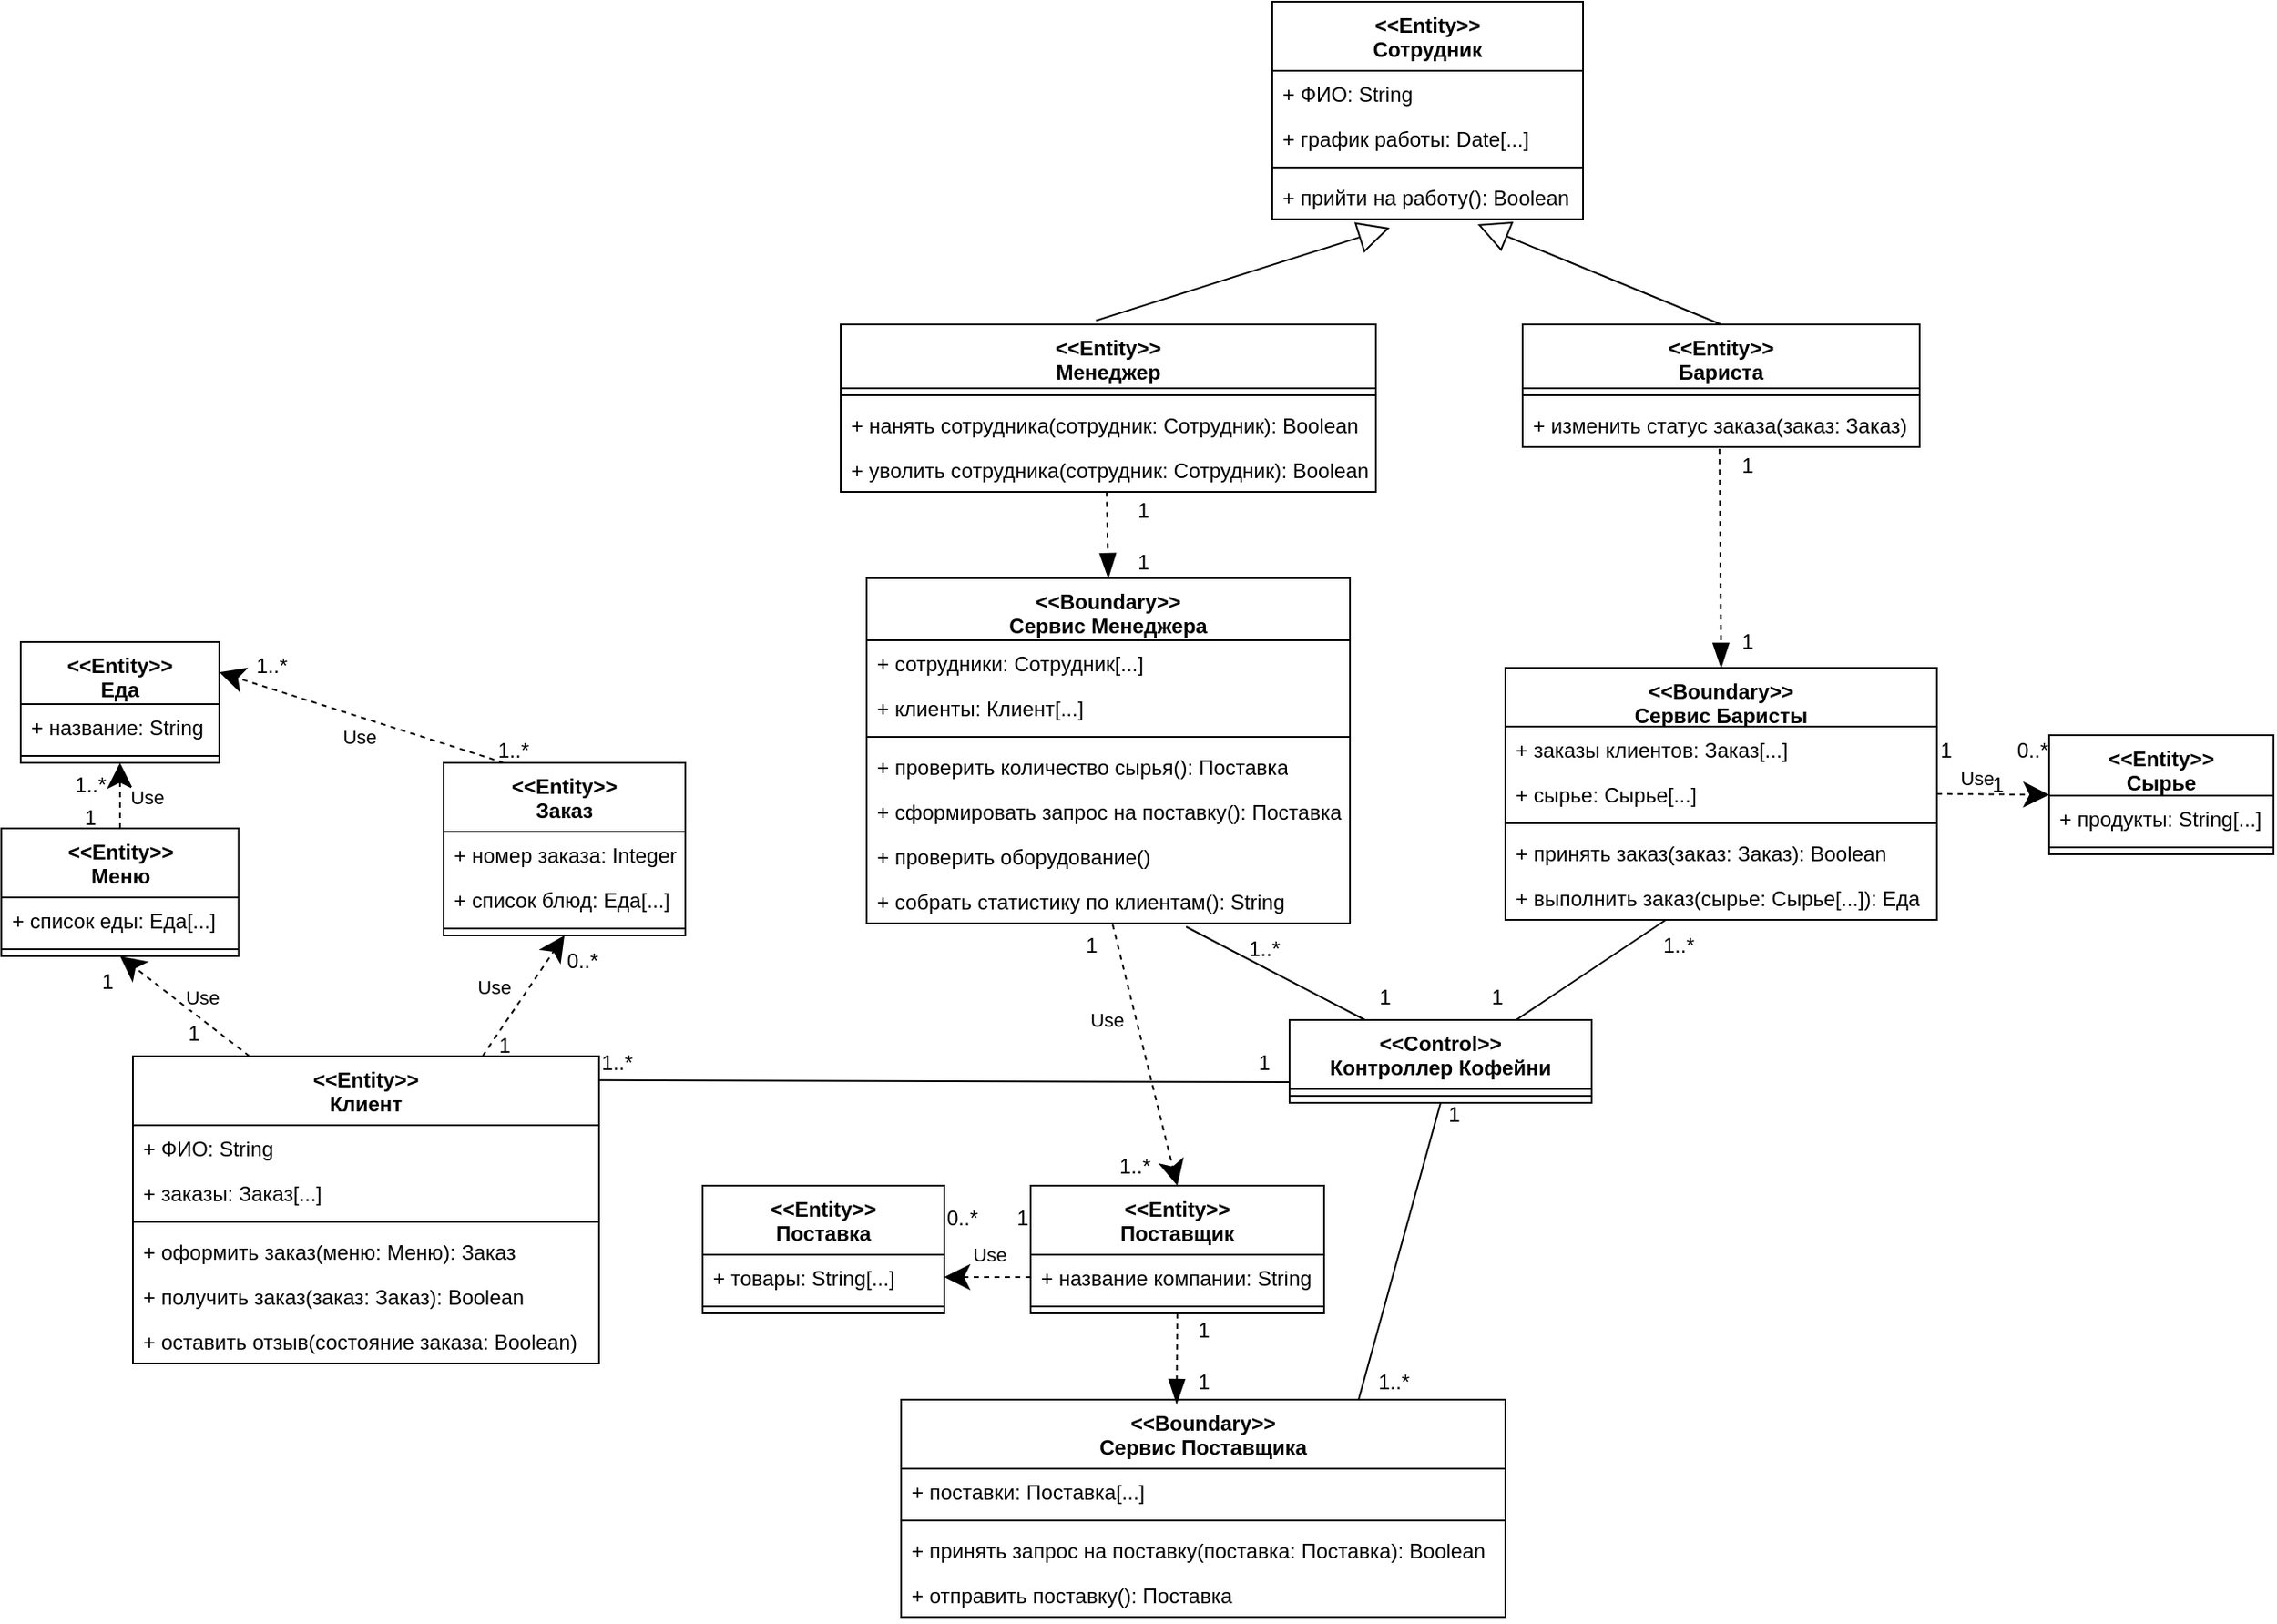 <mxfile version="24.4.8" type="device">
  <diagram name="Page-1" id="c4acf3e9-155e-7222-9cf6-157b1a14988f">
    <mxGraphModel dx="1466" dy="1619" grid="0" gridSize="10" guides="1" tooltips="1" connect="1" arrows="1" fold="1" page="0" pageScale="1" pageWidth="850" pageHeight="1100" background="none" math="0" shadow="0">
      <root>
        <mxCell id="0" />
        <mxCell id="1" parent="0" />
        <mxCell id="Qkeo3jG9VmZgLOpenp9B-1" value="&amp;lt;&amp;lt;Entity&amp;gt;&amp;gt;&lt;br&gt;Клиент" style="swimlane;fontStyle=1;align=center;verticalAlign=top;childLayout=stackLayout;horizontal=1;startSize=40;horizontalStack=0;resizeParent=1;resizeParentMax=0;resizeLast=0;collapsible=1;marginBottom=0;whiteSpace=wrap;html=1;" parent="1" vertex="1">
          <mxGeometry x="310" y="71" width="270" height="178" as="geometry" />
        </mxCell>
        <mxCell id="Qkeo3jG9VmZgLOpenp9B-2" value="+ ФИО: String" style="text;strokeColor=none;fillColor=none;align=left;verticalAlign=top;spacingLeft=4;spacingRight=4;overflow=hidden;rotatable=0;points=[[0,0.5],[1,0.5]];portConstraint=eastwest;whiteSpace=wrap;html=1;" parent="Qkeo3jG9VmZgLOpenp9B-1" vertex="1">
          <mxGeometry y="40" width="270" height="26" as="geometry" />
        </mxCell>
        <mxCell id="Qkeo3jG9VmZgLOpenp9B-3" value="+ заказы: Заказ[...]" style="text;strokeColor=none;fillColor=none;align=left;verticalAlign=top;spacingLeft=4;spacingRight=4;overflow=hidden;rotatable=0;points=[[0,0.5],[1,0.5]];portConstraint=eastwest;whiteSpace=wrap;html=1;" parent="Qkeo3jG9VmZgLOpenp9B-1" vertex="1">
          <mxGeometry y="66" width="270" height="26" as="geometry" />
        </mxCell>
        <mxCell id="Qkeo3jG9VmZgLOpenp9B-4" value="" style="line;strokeWidth=1;fillColor=none;align=left;verticalAlign=middle;spacingTop=-1;spacingLeft=3;spacingRight=3;rotatable=0;labelPosition=right;points=[];portConstraint=eastwest;strokeColor=inherit;" parent="Qkeo3jG9VmZgLOpenp9B-1" vertex="1">
          <mxGeometry y="92" width="270" height="8" as="geometry" />
        </mxCell>
        <mxCell id="Qkeo3jG9VmZgLOpenp9B-5" value="&lt;span style=&quot;text-align: center;&quot;&gt;+ оформить&lt;/span&gt;&lt;span style=&quot;text-align: center; background-color: initial;&quot;&gt;&amp;nbsp;заказ(меню: Меню):&amp;nbsp;&lt;/span&gt;&lt;span style=&quot;text-align: center;&quot;&gt;Заказ&lt;/span&gt;" style="text;strokeColor=none;fillColor=none;align=left;verticalAlign=top;spacingLeft=4;spacingRight=4;overflow=hidden;rotatable=0;points=[[0,0.5],[1,0.5]];portConstraint=eastwest;whiteSpace=wrap;html=1;" parent="Qkeo3jG9VmZgLOpenp9B-1" vertex="1">
          <mxGeometry y="100" width="270" height="26" as="geometry" />
        </mxCell>
        <mxCell id="Qkeo3jG9VmZgLOpenp9B-6" value="&lt;div style=&quot;text-align: center;&quot;&gt;+ получить заказ(заказ: &lt;span style=&quot;background-color: initial;&quot;&gt;Заказ&lt;/span&gt;&lt;span style=&quot;background-color: initial;&quot;&gt;): Boolean&lt;/span&gt;&lt;/div&gt;" style="text;strokeColor=none;fillColor=none;align=left;verticalAlign=top;spacingLeft=4;spacingRight=4;overflow=hidden;rotatable=0;points=[[0,0.5],[1,0.5]];portConstraint=eastwest;whiteSpace=wrap;html=1;" parent="Qkeo3jG9VmZgLOpenp9B-1" vertex="1">
          <mxGeometry y="126" width="270" height="26" as="geometry" />
        </mxCell>
        <mxCell id="Qkeo3jG9VmZgLOpenp9B-8" value="&lt;div style=&quot;text-align: center;&quot;&gt;+ оставить отзыв(состояние заказа: Boolean)&lt;/div&gt;" style="text;strokeColor=none;fillColor=none;align=left;verticalAlign=top;spacingLeft=4;spacingRight=4;overflow=hidden;rotatable=0;points=[[0,0.5],[1,0.5]];portConstraint=eastwest;whiteSpace=wrap;html=1;" parent="Qkeo3jG9VmZgLOpenp9B-1" vertex="1">
          <mxGeometry y="152" width="270" height="26" as="geometry" />
        </mxCell>
        <mxCell id="Qkeo3jG9VmZgLOpenp9B-9" value="&amp;lt;&amp;lt;Entity&amp;gt;&amp;gt;&lt;br&gt;Сотрудник" style="swimlane;fontStyle=1;align=center;verticalAlign=top;childLayout=stackLayout;horizontal=1;startSize=40;horizontalStack=0;resizeParent=1;resizeParentMax=0;resizeLast=0;collapsible=1;marginBottom=0;whiteSpace=wrap;html=1;" parent="1" vertex="1">
          <mxGeometry x="970" y="-540" width="180" height="126" as="geometry" />
        </mxCell>
        <mxCell id="Qkeo3jG9VmZgLOpenp9B-10" value="+ ФИО: String" style="text;strokeColor=none;fillColor=none;align=left;verticalAlign=top;spacingLeft=4;spacingRight=4;overflow=hidden;rotatable=0;points=[[0,0.5],[1,0.5]];portConstraint=eastwest;whiteSpace=wrap;html=1;" parent="Qkeo3jG9VmZgLOpenp9B-9" vertex="1">
          <mxGeometry y="40" width="180" height="26" as="geometry" />
        </mxCell>
        <mxCell id="Qkeo3jG9VmZgLOpenp9B-11" value="+ график работы: Date[...]" style="text;strokeColor=none;fillColor=none;align=left;verticalAlign=top;spacingLeft=4;spacingRight=4;overflow=hidden;rotatable=0;points=[[0,0.5],[1,0.5]];portConstraint=eastwest;whiteSpace=wrap;html=1;" parent="Qkeo3jG9VmZgLOpenp9B-9" vertex="1">
          <mxGeometry y="66" width="180" height="26" as="geometry" />
        </mxCell>
        <mxCell id="Qkeo3jG9VmZgLOpenp9B-12" value="" style="line;strokeWidth=1;fillColor=none;align=left;verticalAlign=middle;spacingTop=-1;spacingLeft=3;spacingRight=3;rotatable=0;labelPosition=right;points=[];portConstraint=eastwest;strokeColor=inherit;" parent="Qkeo3jG9VmZgLOpenp9B-9" vertex="1">
          <mxGeometry y="92" width="180" height="8" as="geometry" />
        </mxCell>
        <mxCell id="Qkeo3jG9VmZgLOpenp9B-14" value="&lt;div style=&quot;text-align: center;&quot;&gt;+ прийти на работу(&lt;span style=&quot;background-color: initial;&quot;&gt;):&amp;nbsp;&lt;/span&gt;&lt;span style=&quot;background-color: initial;&quot;&gt;Boolean&lt;/span&gt;&lt;/div&gt;" style="text;strokeColor=none;fillColor=none;align=left;verticalAlign=top;spacingLeft=4;spacingRight=4;overflow=hidden;rotatable=0;points=[[0,0.5],[1,0.5]];portConstraint=eastwest;whiteSpace=wrap;html=1;" parent="Qkeo3jG9VmZgLOpenp9B-9" vertex="1">
          <mxGeometry y="100" width="180" height="26" as="geometry" />
        </mxCell>
        <mxCell id="Qkeo3jG9VmZgLOpenp9B-17" value="&amp;lt;&amp;lt;Entity&amp;gt;&amp;gt;&lt;br&gt;Менеджер" style="swimlane;fontStyle=1;align=center;verticalAlign=top;childLayout=stackLayout;horizontal=1;startSize=37;horizontalStack=0;resizeParent=1;resizeParentMax=0;resizeLast=0;collapsible=1;marginBottom=0;whiteSpace=wrap;html=1;" parent="1" vertex="1">
          <mxGeometry x="720" y="-353" width="310" height="97" as="geometry" />
        </mxCell>
        <mxCell id="Qkeo3jG9VmZgLOpenp9B-20" value="" style="line;strokeWidth=1;fillColor=none;align=left;verticalAlign=middle;spacingTop=-1;spacingLeft=3;spacingRight=3;rotatable=0;labelPosition=right;points=[];portConstraint=eastwest;strokeColor=inherit;" parent="Qkeo3jG9VmZgLOpenp9B-17" vertex="1">
          <mxGeometry y="37" width="310" height="8" as="geometry" />
        </mxCell>
        <mxCell id="Qkeo3jG9VmZgLOpenp9B-23" value="&lt;div style=&quot;text-align: center;&quot;&gt;+ нанять сотрудника(сотрудник: Сотрудник):&amp;nbsp;&lt;span style=&quot;background-color: initial;&quot;&gt;Boolean&lt;/span&gt;&lt;/div&gt;" style="text;strokeColor=none;fillColor=none;align=left;verticalAlign=top;spacingLeft=4;spacingRight=4;overflow=hidden;rotatable=0;points=[[0,0.5],[1,0.5]];portConstraint=eastwest;whiteSpace=wrap;html=1;" parent="Qkeo3jG9VmZgLOpenp9B-17" vertex="1">
          <mxGeometry y="45" width="310" height="26" as="geometry" />
        </mxCell>
        <mxCell id="Qkeo3jG9VmZgLOpenp9B-61" value="&lt;div style=&quot;text-align: center;&quot;&gt;+ уволить сотрудника(сотрудник: Сотрудник):&amp;nbsp;&lt;span style=&quot;background-color: initial;&quot;&gt;Boolean&lt;/span&gt;&lt;/div&gt;" style="text;strokeColor=none;fillColor=none;align=left;verticalAlign=top;spacingLeft=4;spacingRight=4;overflow=hidden;rotatable=0;points=[[0,0.5],[1,0.5]];portConstraint=eastwest;whiteSpace=wrap;html=1;" parent="Qkeo3jG9VmZgLOpenp9B-17" vertex="1">
          <mxGeometry y="71" width="310" height="26" as="geometry" />
        </mxCell>
        <mxCell id="Qkeo3jG9VmZgLOpenp9B-25" value="&amp;lt;&amp;lt;Entity&amp;gt;&amp;gt;&lt;br&gt;Бариста" style="swimlane;fontStyle=1;align=center;verticalAlign=top;childLayout=stackLayout;horizontal=1;startSize=37;horizontalStack=0;resizeParent=1;resizeParentMax=0;resizeLast=0;collapsible=1;marginBottom=0;whiteSpace=wrap;html=1;" parent="1" vertex="1">
          <mxGeometry x="1115" y="-353" width="230" height="71" as="geometry" />
        </mxCell>
        <mxCell id="Qkeo3jG9VmZgLOpenp9B-28" value="" style="line;strokeWidth=1;fillColor=none;align=left;verticalAlign=middle;spacingTop=-1;spacingLeft=3;spacingRight=3;rotatable=0;labelPosition=right;points=[];portConstraint=eastwest;strokeColor=inherit;" parent="Qkeo3jG9VmZgLOpenp9B-25" vertex="1">
          <mxGeometry y="37" width="230" height="8" as="geometry" />
        </mxCell>
        <mxCell id="Qkeo3jG9VmZgLOpenp9B-33" value="&lt;div style=&quot;text-align: center;&quot;&gt;+ изменить статус заказа(заказ: Заказ)&lt;/div&gt;" style="text;strokeColor=none;fillColor=none;align=left;verticalAlign=top;spacingLeft=4;spacingRight=4;overflow=hidden;rotatable=0;points=[[0,0.5],[1,0.5]];portConstraint=eastwest;whiteSpace=wrap;html=1;" parent="Qkeo3jG9VmZgLOpenp9B-25" vertex="1">
          <mxGeometry y="45" width="230" height="26" as="geometry" />
        </mxCell>
        <mxCell id="Qkeo3jG9VmZgLOpenp9B-35" value="&amp;lt;&amp;lt;Entity&amp;gt;&amp;gt;&lt;br&gt;Заказ" style="swimlane;fontStyle=1;align=center;verticalAlign=top;childLayout=stackLayout;horizontal=1;startSize=40;horizontalStack=0;resizeParent=1;resizeParentMax=0;resizeLast=0;collapsible=1;marginBottom=0;whiteSpace=wrap;html=1;" parent="1" vertex="1">
          <mxGeometry x="490" y="-99" width="140" height="100" as="geometry" />
        </mxCell>
        <mxCell id="Qkeo3jG9VmZgLOpenp9B-36" value="+ номер заказа: Integer" style="text;strokeColor=none;fillColor=none;align=left;verticalAlign=top;spacingLeft=4;spacingRight=4;overflow=hidden;rotatable=0;points=[[0,0.5],[1,0.5]];portConstraint=eastwest;whiteSpace=wrap;html=1;" parent="Qkeo3jG9VmZgLOpenp9B-35" vertex="1">
          <mxGeometry y="40" width="140" height="26" as="geometry" />
        </mxCell>
        <mxCell id="IWbgDmdBeBYtHYO3Ryda-7" value="+ список блюд: Еда[...]" style="text;strokeColor=none;fillColor=none;align=left;verticalAlign=top;spacingLeft=4;spacingRight=4;overflow=hidden;rotatable=0;points=[[0,0.5],[1,0.5]];portConstraint=eastwest;whiteSpace=wrap;html=1;" parent="Qkeo3jG9VmZgLOpenp9B-35" vertex="1">
          <mxGeometry y="66" width="140" height="26" as="geometry" />
        </mxCell>
        <mxCell id="Qkeo3jG9VmZgLOpenp9B-38" value="" style="line;strokeWidth=1;fillColor=none;align=left;verticalAlign=middle;spacingTop=-1;spacingLeft=3;spacingRight=3;rotatable=0;labelPosition=right;points=[];portConstraint=eastwest;strokeColor=inherit;" parent="Qkeo3jG9VmZgLOpenp9B-35" vertex="1">
          <mxGeometry y="92" width="140" height="8" as="geometry" />
        </mxCell>
        <mxCell id="Qkeo3jG9VmZgLOpenp9B-51" value="&amp;lt;&amp;lt;Entity&amp;gt;&amp;gt;&lt;br&gt;Поставка" style="swimlane;fontStyle=1;align=center;verticalAlign=top;childLayout=stackLayout;horizontal=1;startSize=40;horizontalStack=0;resizeParent=1;resizeParentMax=0;resizeLast=0;collapsible=1;marginBottom=0;whiteSpace=wrap;html=1;" parent="1" vertex="1">
          <mxGeometry x="640" y="146" width="140" height="74" as="geometry" />
        </mxCell>
        <mxCell id="IWbgDmdBeBYtHYO3Ryda-8" value="&lt;div style=&quot;text-align: center;&quot;&gt;+ товары: String[...]&lt;/div&gt;" style="text;strokeColor=none;fillColor=none;align=left;verticalAlign=top;spacingLeft=4;spacingRight=4;overflow=hidden;rotatable=0;points=[[0,0.5],[1,0.5]];portConstraint=eastwest;whiteSpace=wrap;html=1;" parent="Qkeo3jG9VmZgLOpenp9B-51" vertex="1">
          <mxGeometry y="40" width="140" height="26" as="geometry" />
        </mxCell>
        <mxCell id="Qkeo3jG9VmZgLOpenp9B-54" value="" style="line;strokeWidth=1;fillColor=none;align=left;verticalAlign=middle;spacingTop=-1;spacingLeft=3;spacingRight=3;rotatable=0;labelPosition=right;points=[];portConstraint=eastwest;strokeColor=inherit;" parent="Qkeo3jG9VmZgLOpenp9B-51" vertex="1">
          <mxGeometry y="66" width="140" height="8" as="geometry" />
        </mxCell>
        <mxCell id="Qkeo3jG9VmZgLOpenp9B-56" value="&amp;lt;&amp;lt;Entity&amp;gt;&amp;gt;&lt;br&gt;Сырье" style="swimlane;fontStyle=1;align=center;verticalAlign=top;childLayout=stackLayout;horizontal=1;startSize=35;horizontalStack=0;resizeParent=1;resizeParentMax=0;resizeLast=0;collapsible=1;marginBottom=0;whiteSpace=wrap;html=1;" parent="1" vertex="1">
          <mxGeometry x="1420" y="-115" width="130" height="69" as="geometry" />
        </mxCell>
        <mxCell id="IWbgDmdBeBYtHYO3Ryda-5" value="&lt;div style=&quot;text-align: center;&quot;&gt;+ продукты: String[...]&lt;/div&gt;" style="text;strokeColor=none;fillColor=none;align=left;verticalAlign=top;spacingLeft=4;spacingRight=4;overflow=hidden;rotatable=0;points=[[0,0.5],[1,0.5]];portConstraint=eastwest;whiteSpace=wrap;html=1;" parent="Qkeo3jG9VmZgLOpenp9B-56" vertex="1">
          <mxGeometry y="35" width="130" height="26" as="geometry" />
        </mxCell>
        <mxCell id="Qkeo3jG9VmZgLOpenp9B-59" value="" style="line;strokeWidth=1;fillColor=none;align=left;verticalAlign=middle;spacingTop=-1;spacingLeft=3;spacingRight=3;rotatable=0;labelPosition=right;points=[];portConstraint=eastwest;strokeColor=inherit;" parent="Qkeo3jG9VmZgLOpenp9B-56" vertex="1">
          <mxGeometry y="61" width="130" height="8" as="geometry" />
        </mxCell>
        <mxCell id="Qkeo3jG9VmZgLOpenp9B-69" value="&amp;lt;&amp;lt;Boundary&amp;gt;&amp;gt;&lt;br&gt;Сервис&amp;nbsp;Менеджера" style="swimlane;fontStyle=1;align=center;verticalAlign=top;childLayout=stackLayout;horizontal=1;startSize=36;horizontalStack=0;resizeParent=1;resizeParentMax=0;resizeLast=0;collapsible=1;marginBottom=0;whiteSpace=wrap;html=1;" parent="1" vertex="1">
          <mxGeometry x="735" y="-206" width="280" height="200" as="geometry" />
        </mxCell>
        <mxCell id="Qkeo3jG9VmZgLOpenp9B-75" value="+ сотрудники: Сотрудник[...]" style="text;strokeColor=none;fillColor=none;align=left;verticalAlign=top;spacingLeft=4;spacingRight=4;overflow=hidden;rotatable=0;points=[[0,0.5],[1,0.5]];portConstraint=eastwest;whiteSpace=wrap;html=1;" parent="Qkeo3jG9VmZgLOpenp9B-69" vertex="1">
          <mxGeometry y="36" width="280" height="26" as="geometry" />
        </mxCell>
        <mxCell id="Qkeo3jG9VmZgLOpenp9B-81" value="+ клиенты: Клиент[...]" style="text;strokeColor=none;fillColor=none;align=left;verticalAlign=top;spacingLeft=4;spacingRight=4;overflow=hidden;rotatable=0;points=[[0,0.5],[1,0.5]];portConstraint=eastwest;whiteSpace=wrap;html=1;" parent="Qkeo3jG9VmZgLOpenp9B-69" vertex="1">
          <mxGeometry y="62" width="280" height="26" as="geometry" />
        </mxCell>
        <mxCell id="Qkeo3jG9VmZgLOpenp9B-70" value="" style="line;strokeWidth=1;fillColor=none;align=left;verticalAlign=middle;spacingTop=-1;spacingLeft=3;spacingRight=3;rotatable=0;labelPosition=right;points=[];portConstraint=eastwest;strokeColor=inherit;" parent="Qkeo3jG9VmZgLOpenp9B-69" vertex="1">
          <mxGeometry y="88" width="280" height="8" as="geometry" />
        </mxCell>
        <mxCell id="Qkeo3jG9VmZgLOpenp9B-71" value="&lt;span style=&quot;text-align: center;&quot;&gt;+ п&lt;/span&gt;&lt;span style=&quot;text-align: center;&quot;&gt;роверить количество сырья&lt;/span&gt;&lt;span style=&quot;text-align: center; background-color: initial;&quot;&gt;():&amp;nbsp;&lt;/span&gt;&lt;span style=&quot;text-align: center;&quot;&gt;Поставка&lt;/span&gt;" style="text;strokeColor=none;fillColor=none;align=left;verticalAlign=top;spacingLeft=4;spacingRight=4;overflow=hidden;rotatable=0;points=[[0,0.5],[1,0.5]];portConstraint=eastwest;whiteSpace=wrap;html=1;" parent="Qkeo3jG9VmZgLOpenp9B-69" vertex="1">
          <mxGeometry y="96" width="280" height="26" as="geometry" />
        </mxCell>
        <mxCell id="Qkeo3jG9VmZgLOpenp9B-85" value="&lt;span style=&quot;text-align: center;&quot;&gt;+ сформировать запрос на поставку&lt;/span&gt;&lt;span style=&quot;text-align: center; background-color: initial;&quot;&gt;():&amp;nbsp;&lt;/span&gt;&lt;span style=&quot;text-align: center;&quot;&gt;Поставка&lt;/span&gt;" style="text;strokeColor=none;fillColor=none;align=left;verticalAlign=top;spacingLeft=4;spacingRight=4;overflow=hidden;rotatable=0;points=[[0,0.5],[1,0.5]];portConstraint=eastwest;whiteSpace=wrap;html=1;" parent="Qkeo3jG9VmZgLOpenp9B-69" vertex="1">
          <mxGeometry y="122" width="280" height="26" as="geometry" />
        </mxCell>
        <mxCell id="Qkeo3jG9VmZgLOpenp9B-74" value="&lt;div style=&quot;text-align: center;&quot;&gt;+ проверить оборудование()&lt;/div&gt;" style="text;strokeColor=none;fillColor=none;align=left;verticalAlign=top;spacingLeft=4;spacingRight=4;overflow=hidden;rotatable=0;points=[[0,0.5],[1,0.5]];portConstraint=eastwest;whiteSpace=wrap;html=1;" parent="Qkeo3jG9VmZgLOpenp9B-69" vertex="1">
          <mxGeometry y="148" width="280" height="26" as="geometry" />
        </mxCell>
        <mxCell id="Qkeo3jG9VmZgLOpenp9B-82" value="&lt;div style=&quot;text-align: center;&quot;&gt;+ собрать статистику по клиентам(): String&lt;/div&gt;" style="text;strokeColor=none;fillColor=none;align=left;verticalAlign=top;spacingLeft=4;spacingRight=4;overflow=hidden;rotatable=0;points=[[0,0.5],[1,0.5]];portConstraint=eastwest;whiteSpace=wrap;html=1;" parent="Qkeo3jG9VmZgLOpenp9B-69" vertex="1">
          <mxGeometry y="174" width="280" height="26" as="geometry" />
        </mxCell>
        <mxCell id="Qkeo3jG9VmZgLOpenp9B-76" value="&amp;lt;&amp;lt;Boundary&amp;gt;&amp;gt;&lt;br&gt;Сервис Баристы" style="swimlane;fontStyle=1;align=center;verticalAlign=top;childLayout=stackLayout;horizontal=1;startSize=34;horizontalStack=0;resizeParent=1;resizeParentMax=0;resizeLast=0;collapsible=1;marginBottom=0;whiteSpace=wrap;html=1;" parent="1" vertex="1">
          <mxGeometry x="1105" y="-154" width="250" height="146" as="geometry" />
        </mxCell>
        <mxCell id="Qkeo3jG9VmZgLOpenp9B-83" value="+ заказы клиентов: Заказ[...]" style="text;strokeColor=none;fillColor=none;align=left;verticalAlign=top;spacingLeft=4;spacingRight=4;overflow=hidden;rotatable=0;points=[[0,0.5],[1,0.5]];portConstraint=eastwest;whiteSpace=wrap;html=1;" parent="Qkeo3jG9VmZgLOpenp9B-76" vertex="1">
          <mxGeometry y="34" width="250" height="26" as="geometry" />
        </mxCell>
        <mxCell id="Qkeo3jG9VmZgLOpenp9B-84" value="+ сырье: Сырье[...]" style="text;strokeColor=none;fillColor=none;align=left;verticalAlign=top;spacingLeft=4;spacingRight=4;overflow=hidden;rotatable=0;points=[[0,0.5],[1,0.5]];portConstraint=eastwest;whiteSpace=wrap;html=1;" parent="Qkeo3jG9VmZgLOpenp9B-76" vertex="1">
          <mxGeometry y="60" width="250" height="26" as="geometry" />
        </mxCell>
        <mxCell id="Qkeo3jG9VmZgLOpenp9B-78" value="" style="line;strokeWidth=1;fillColor=none;align=left;verticalAlign=middle;spacingTop=-1;spacingLeft=3;spacingRight=3;rotatable=0;labelPosition=right;points=[];portConstraint=eastwest;strokeColor=inherit;" parent="Qkeo3jG9VmZgLOpenp9B-76" vertex="1">
          <mxGeometry y="86" width="250" height="8" as="geometry" />
        </mxCell>
        <mxCell id="IWbgDmdBeBYtHYO3Ryda-3" value="&lt;span style=&quot;text-align: center;&quot;&gt;+ п&lt;/span&gt;&lt;span style=&quot;text-align: center;&quot;&gt;ринять заказ&lt;/span&gt;&lt;span style=&quot;text-align: center; background-color: initial;&quot;&gt;(заказ:&amp;nbsp;&lt;/span&gt;&lt;span style=&quot;text-align: center;&quot;&gt;Заказ&lt;/span&gt;&lt;span style=&quot;text-align: center; background-color: initial;&quot;&gt;): Boolean&lt;/span&gt;" style="text;strokeColor=none;fillColor=none;align=left;verticalAlign=top;spacingLeft=4;spacingRight=4;overflow=hidden;rotatable=0;points=[[0,0.5],[1,0.5]];portConstraint=eastwest;whiteSpace=wrap;html=1;" parent="Qkeo3jG9VmZgLOpenp9B-76" vertex="1">
          <mxGeometry y="94" width="250" height="26" as="geometry" />
        </mxCell>
        <mxCell id="Qkeo3jG9VmZgLOpenp9B-30" value="&lt;div style=&quot;text-align: center;&quot;&gt;+ выполнить заказ(сырье: Сырье[...]&lt;span style=&quot;background-color: initial;&quot;&gt;):&amp;nbsp;&lt;/span&gt;&lt;span style=&quot;background-color: initial;&quot;&gt;Еда&lt;/span&gt;&lt;/div&gt;" style="text;strokeColor=none;fillColor=none;align=left;verticalAlign=top;spacingLeft=4;spacingRight=4;overflow=hidden;rotatable=0;points=[[0,0.5],[1,0.5]];portConstraint=eastwest;whiteSpace=wrap;html=1;" parent="Qkeo3jG9VmZgLOpenp9B-76" vertex="1">
          <mxGeometry y="120" width="250" height="26" as="geometry" />
        </mxCell>
        <mxCell id="Qkeo3jG9VmZgLOpenp9B-86" value="&amp;lt;&amp;lt;Entity&amp;gt;&amp;gt;&lt;br&gt;Еда" style="swimlane;fontStyle=1;align=center;verticalAlign=top;childLayout=stackLayout;horizontal=1;startSize=36;horizontalStack=0;resizeParent=1;resizeParentMax=0;resizeLast=0;collapsible=1;marginBottom=0;whiteSpace=wrap;html=1;" parent="1" vertex="1">
          <mxGeometry x="245" y="-169" width="115" height="70" as="geometry" />
        </mxCell>
        <mxCell id="Qkeo3jG9VmZgLOpenp9B-87" value="+ название: String" style="text;strokeColor=none;fillColor=none;align=left;verticalAlign=top;spacingLeft=4;spacingRight=4;overflow=hidden;rotatable=0;points=[[0,0.5],[1,0.5]];portConstraint=eastwest;whiteSpace=wrap;html=1;" parent="Qkeo3jG9VmZgLOpenp9B-86" vertex="1">
          <mxGeometry y="36" width="115" height="26" as="geometry" />
        </mxCell>
        <mxCell id="Qkeo3jG9VmZgLOpenp9B-89" value="" style="line;strokeWidth=1;fillColor=none;align=left;verticalAlign=middle;spacingTop=-1;spacingLeft=3;spacingRight=3;rotatable=0;labelPosition=right;points=[];portConstraint=eastwest;strokeColor=inherit;" parent="Qkeo3jG9VmZgLOpenp9B-86" vertex="1">
          <mxGeometry y="62" width="115" height="8" as="geometry" />
        </mxCell>
        <mxCell id="Qkeo3jG9VmZgLOpenp9B-91" value="&amp;lt;&amp;lt;Entity&amp;gt;&amp;gt;&lt;br&gt;Меню" style="swimlane;fontStyle=1;align=center;verticalAlign=top;childLayout=stackLayout;horizontal=1;startSize=40;horizontalStack=0;resizeParent=1;resizeParentMax=0;resizeLast=0;collapsible=1;marginBottom=0;whiteSpace=wrap;html=1;" parent="1" vertex="1">
          <mxGeometry x="233.75" y="-61" width="137.5" height="74" as="geometry" />
        </mxCell>
        <mxCell id="Qkeo3jG9VmZgLOpenp9B-93" value="+ список еды: Еда[...]" style="text;strokeColor=none;fillColor=none;align=left;verticalAlign=top;spacingLeft=4;spacingRight=4;overflow=hidden;rotatable=0;points=[[0,0.5],[1,0.5]];portConstraint=eastwest;whiteSpace=wrap;html=1;" parent="Qkeo3jG9VmZgLOpenp9B-91" vertex="1">
          <mxGeometry y="40" width="137.5" height="26" as="geometry" />
        </mxCell>
        <mxCell id="Qkeo3jG9VmZgLOpenp9B-94" value="" style="line;strokeWidth=1;fillColor=none;align=left;verticalAlign=middle;spacingTop=-1;spacingLeft=3;spacingRight=3;rotatable=0;labelPosition=right;points=[];portConstraint=eastwest;strokeColor=inherit;" parent="Qkeo3jG9VmZgLOpenp9B-91" vertex="1">
          <mxGeometry y="66" width="137.5" height="8" as="geometry" />
        </mxCell>
        <mxCell id="Qkeo3jG9VmZgLOpenp9B-96" value="&amp;lt;&amp;lt;Entity&amp;gt;&amp;gt;&lt;br&gt;Поставщик" style="swimlane;fontStyle=1;align=center;verticalAlign=top;childLayout=stackLayout;horizontal=1;startSize=40;horizontalStack=0;resizeParent=1;resizeParentMax=0;resizeLast=0;collapsible=1;marginBottom=0;whiteSpace=wrap;html=1;" parent="1" vertex="1">
          <mxGeometry x="830" y="146" width="170" height="74" as="geometry" />
        </mxCell>
        <mxCell id="Qkeo3jG9VmZgLOpenp9B-97" value="+ название компании: String" style="text;strokeColor=none;fillColor=none;align=left;verticalAlign=top;spacingLeft=4;spacingRight=4;overflow=hidden;rotatable=0;points=[[0,0.5],[1,0.5]];portConstraint=eastwest;whiteSpace=wrap;html=1;" parent="Qkeo3jG9VmZgLOpenp9B-96" vertex="1">
          <mxGeometry y="40" width="170" height="26" as="geometry" />
        </mxCell>
        <mxCell id="Qkeo3jG9VmZgLOpenp9B-99" value="" style="line;strokeWidth=1;fillColor=none;align=left;verticalAlign=middle;spacingTop=-1;spacingLeft=3;spacingRight=3;rotatable=0;labelPosition=right;points=[];portConstraint=eastwest;strokeColor=inherit;" parent="Qkeo3jG9VmZgLOpenp9B-96" vertex="1">
          <mxGeometry y="66" width="170" height="8" as="geometry" />
        </mxCell>
        <mxCell id="IWbgDmdBeBYtHYO3Ryda-1" value="" style="endArrow=block;endSize=16;endFill=0;html=1;rounded=0;entryX=0.661;entryY=1.115;entryDx=0;entryDy=0;entryPerimeter=0;exitX=0.5;exitY=0;exitDx=0;exitDy=0;" parent="1" source="Qkeo3jG9VmZgLOpenp9B-25" target="Qkeo3jG9VmZgLOpenp9B-14" edge="1">
          <mxGeometry width="160" relative="1" as="geometry">
            <mxPoint x="1634" y="4" as="sourcePoint" />
            <mxPoint x="1451" y="-95" as="targetPoint" />
          </mxGeometry>
        </mxCell>
        <mxCell id="IWbgDmdBeBYtHYO3Ryda-2" value="" style="endArrow=block;endSize=16;endFill=0;html=1;rounded=0;entryX=0.378;entryY=1.192;entryDx=0;entryDy=0;entryPerimeter=0;exitX=0.477;exitY=-0.023;exitDx=0;exitDy=0;exitPerimeter=0;" parent="1" source="Qkeo3jG9VmZgLOpenp9B-17" target="Qkeo3jG9VmZgLOpenp9B-14" edge="1">
          <mxGeometry width="160" relative="1" as="geometry">
            <mxPoint x="1250" y="-330" as="sourcePoint" />
            <mxPoint x="1114" y="-365" as="targetPoint" />
          </mxGeometry>
        </mxCell>
        <mxCell id="IWbgDmdBeBYtHYO3Ryda-9" value="&amp;lt;&amp;lt;Boundary&amp;gt;&amp;gt;&lt;br&gt;Сервис&amp;nbsp;Поставщика" style="swimlane;fontStyle=1;align=center;verticalAlign=top;childLayout=stackLayout;horizontal=1;startSize=40;horizontalStack=0;resizeParent=1;resizeParentMax=0;resizeLast=0;collapsible=1;marginBottom=0;whiteSpace=wrap;html=1;" parent="1" vertex="1">
          <mxGeometry x="755" y="270" width="350" height="126" as="geometry" />
        </mxCell>
        <mxCell id="ZJRuLnJXH88VPLt5yp65-8" value="&lt;div style=&quot;text-align: center;&quot;&gt;+ поставки:&amp;nbsp;Поставка[...]&lt;/div&gt;" style="text;strokeColor=none;fillColor=none;align=left;verticalAlign=top;spacingLeft=4;spacingRight=4;overflow=hidden;rotatable=0;points=[[0,0.5],[1,0.5]];portConstraint=eastwest;whiteSpace=wrap;html=1;" parent="IWbgDmdBeBYtHYO3Ryda-9" vertex="1">
          <mxGeometry y="40" width="350" height="26" as="geometry" />
        </mxCell>
        <mxCell id="IWbgDmdBeBYtHYO3Ryda-11" value="" style="line;strokeWidth=1;fillColor=none;align=left;verticalAlign=middle;spacingTop=-1;spacingLeft=3;spacingRight=3;rotatable=0;labelPosition=right;points=[];portConstraint=eastwest;strokeColor=inherit;" parent="IWbgDmdBeBYtHYO3Ryda-9" vertex="1">
          <mxGeometry y="66" width="350" height="8" as="geometry" />
        </mxCell>
        <mxCell id="IWbgDmdBeBYtHYO3Ryda-12" value="&lt;div style=&quot;text-align: center;&quot;&gt;+ принять запрос на поставку(поставка:&amp;nbsp;&lt;span style=&quot;background-color: initial;&quot;&gt;Поставка&lt;/span&gt;&lt;span style=&quot;background-color: initial;&quot;&gt;):&amp;nbsp;&lt;/span&gt;&lt;span style=&quot;background-color: initial;&quot;&gt;Boolean&lt;/span&gt;&lt;/div&gt;" style="text;strokeColor=none;fillColor=none;align=left;verticalAlign=top;spacingLeft=4;spacingRight=4;overflow=hidden;rotatable=0;points=[[0,0.5],[1,0.5]];portConstraint=eastwest;whiteSpace=wrap;html=1;" parent="IWbgDmdBeBYtHYO3Ryda-9" vertex="1">
          <mxGeometry y="74" width="350" height="26" as="geometry" />
        </mxCell>
        <mxCell id="IWbgDmdBeBYtHYO3Ryda-13" value="&lt;div style=&quot;text-align: center;&quot;&gt;+ отправить поставку(&lt;span style=&quot;background-color: initial;&quot;&gt;):&amp;nbsp;&lt;/span&gt;&lt;span style=&quot;background-color: initial;&quot;&gt;Поставка&lt;/span&gt;&lt;/div&gt;" style="text;strokeColor=none;fillColor=none;align=left;verticalAlign=top;spacingLeft=4;spacingRight=4;overflow=hidden;rotatable=0;points=[[0,0.5],[1,0.5]];portConstraint=eastwest;whiteSpace=wrap;html=1;" parent="IWbgDmdBeBYtHYO3Ryda-9" vertex="1">
          <mxGeometry y="100" width="350" height="26" as="geometry" />
        </mxCell>
        <mxCell id="IWbgDmdBeBYtHYO3Ryda-14" value="" style="endArrow=blockThin;endSize=12;dashed=1;html=1;rounded=0;endFill=1;entryX=0.5;entryY=0;entryDx=0;entryDy=0;exitX=0.496;exitY=1.038;exitDx=0;exitDy=0;exitPerimeter=0;" parent="1" source="Qkeo3jG9VmZgLOpenp9B-33" target="Qkeo3jG9VmZgLOpenp9B-76" edge="1">
          <mxGeometry width="160" relative="1" as="geometry">
            <mxPoint x="1305" y="-490" as="sourcePoint" />
            <mxPoint x="1465" y="-490" as="targetPoint" />
          </mxGeometry>
        </mxCell>
        <mxCell id="IWbgDmdBeBYtHYO3Ryda-15" value="" style="endArrow=blockThin;endSize=12;dashed=1;html=1;rounded=0;endFill=1;entryX=0.5;entryY=0;entryDx=0;entryDy=0;exitX=0.497;exitY=0.989;exitDx=0;exitDy=0;exitPerimeter=0;" parent="1" source="Qkeo3jG9VmZgLOpenp9B-61" target="Qkeo3jG9VmZgLOpenp9B-69" edge="1">
          <mxGeometry width="160" relative="1" as="geometry">
            <mxPoint x="875" y="-240" as="sourcePoint" />
            <mxPoint x="1250" y="-170" as="targetPoint" />
          </mxGeometry>
        </mxCell>
        <mxCell id="IWbgDmdBeBYtHYO3Ryda-16" value="&amp;lt;&amp;lt;Control&amp;gt;&amp;gt;&lt;br&gt;Контроллер Кофейни" style="swimlane;fontStyle=1;align=center;verticalAlign=top;childLayout=stackLayout;horizontal=1;startSize=40;horizontalStack=0;resizeParent=1;resizeParentMax=0;resizeLast=0;collapsible=1;marginBottom=0;whiteSpace=wrap;html=1;" parent="1" vertex="1">
          <mxGeometry x="980" y="50" width="175" height="48" as="geometry" />
        </mxCell>
        <mxCell id="IWbgDmdBeBYtHYO3Ryda-18" value="" style="line;strokeWidth=1;fillColor=none;align=left;verticalAlign=middle;spacingTop=-1;spacingLeft=3;spacingRight=3;rotatable=0;labelPosition=right;points=[];portConstraint=eastwest;strokeColor=inherit;" parent="IWbgDmdBeBYtHYO3Ryda-16" vertex="1">
          <mxGeometry y="40" width="175" height="8" as="geometry" />
        </mxCell>
        <mxCell id="IWbgDmdBeBYtHYO3Ryda-22" value="" style="endArrow=blockThin;endSize=12;dashed=1;html=1;rounded=0;endFill=1;entryX=0.456;entryY=0.02;entryDx=0;entryDy=0;exitX=0.5;exitY=1;exitDx=0;exitDy=0;entryPerimeter=0;" parent="1" source="Qkeo3jG9VmZgLOpenp9B-96" target="IWbgDmdBeBYtHYO3Ryda-9" edge="1">
          <mxGeometry width="160" relative="1" as="geometry">
            <mxPoint x="489" y="-45" as="sourcePoint" />
            <mxPoint x="500" y="15" as="targetPoint" />
          </mxGeometry>
        </mxCell>
        <mxCell id="IWbgDmdBeBYtHYO3Ryda-23" value="" style="endArrow=classic;endSize=12;dashed=1;html=1;rounded=0;endFill=1;exitX=0.25;exitY=0;exitDx=0;exitDy=0;entryX=0.5;entryY=1;entryDx=0;entryDy=0;" parent="1" source="Qkeo3jG9VmZgLOpenp9B-1" target="Qkeo3jG9VmZgLOpenp9B-91" edge="1">
          <mxGeometry width="160" relative="1" as="geometry">
            <mxPoint x="860" y="41" as="sourcePoint" />
            <mxPoint x="1030" y="-79" as="targetPoint" />
            <mxPoint as="offset" />
          </mxGeometry>
        </mxCell>
        <mxCell id="IWbgDmdBeBYtHYO3Ryda-43" value="Use" style="edgeLabel;html=1;align=center;verticalAlign=middle;resizable=0;points=[];" parent="IWbgDmdBeBYtHYO3Ryda-23" vertex="1" connectable="0">
          <mxGeometry x="-0.025" relative="1" as="geometry">
            <mxPoint x="9" y="-6" as="offset" />
          </mxGeometry>
        </mxCell>
        <mxCell id="IWbgDmdBeBYtHYO3Ryda-24" value="" style="endArrow=classic;endSize=12;dashed=1;html=1;rounded=0;endFill=1;exitX=0.75;exitY=0;exitDx=0;exitDy=0;entryX=0.5;entryY=1;entryDx=0;entryDy=0;" parent="1" source="Qkeo3jG9VmZgLOpenp9B-1" target="Qkeo3jG9VmZgLOpenp9B-35" edge="1">
          <mxGeometry width="160" relative="1" as="geometry">
            <mxPoint x="395" y="81" as="sourcePoint" />
            <mxPoint x="345" y="-119" as="targetPoint" />
            <mxPoint as="offset" />
          </mxGeometry>
        </mxCell>
        <mxCell id="IWbgDmdBeBYtHYO3Ryda-44" value="Use" style="edgeLabel;html=1;align=center;verticalAlign=middle;resizable=0;points=[];" parent="IWbgDmdBeBYtHYO3Ryda-24" vertex="1" connectable="0">
          <mxGeometry x="-0.154" y="2" relative="1" as="geometry">
            <mxPoint x="-12" y="-9" as="offset" />
          </mxGeometry>
        </mxCell>
        <mxCell id="IWbgDmdBeBYtHYO3Ryda-25" value="" style="endArrow=none;endSize=16;endFill=0;html=1;rounded=0;entryX=0.372;entryY=1;entryDx=0;entryDy=0;entryPerimeter=0;exitX=0.75;exitY=0;exitDx=0;exitDy=0;" parent="1" source="IWbgDmdBeBYtHYO3Ryda-16" target="Qkeo3jG9VmZgLOpenp9B-30" edge="1">
          <mxGeometry width="160" relative="1" as="geometry">
            <mxPoint x="1240" y="148" as="sourcePoint" />
            <mxPoint x="1104" y="110" as="targetPoint" />
          </mxGeometry>
        </mxCell>
        <mxCell id="IWbgDmdBeBYtHYO3Ryda-26" value="" style="endArrow=none;endSize=16;endFill=0;html=1;rounded=0;entryX=0.661;entryY=1.077;entryDx=0;entryDy=0;entryPerimeter=0;exitX=0.25;exitY=0;exitDx=0;exitDy=0;" parent="1" source="IWbgDmdBeBYtHYO3Ryda-16" target="Qkeo3jG9VmZgLOpenp9B-82" edge="1">
          <mxGeometry width="160" relative="1" as="geometry">
            <mxPoint x="1116" y="170" as="sourcePoint" />
            <mxPoint x="1235" y="-1" as="targetPoint" />
          </mxGeometry>
        </mxCell>
        <mxCell id="IWbgDmdBeBYtHYO3Ryda-27" value="" style="endArrow=none;endSize=16;endFill=0;html=1;rounded=0;entryX=1;entryY=0.078;entryDx=0;entryDy=0;exitX=0;exitY=0.75;exitDx=0;exitDy=0;entryPerimeter=0;" parent="1" source="IWbgDmdBeBYtHYO3Ryda-16" target="Qkeo3jG9VmZgLOpenp9B-1" edge="1">
          <mxGeometry width="160" relative="1" as="geometry">
            <mxPoint x="1034" y="60" as="sourcePoint" />
            <mxPoint x="930" y="-4" as="targetPoint" />
          </mxGeometry>
        </mxCell>
        <mxCell id="IWbgDmdBeBYtHYO3Ryda-30" value="" style="endArrow=classic;endSize=12;dashed=1;html=1;rounded=0;endFill=1;entryX=0.5;entryY=0;entryDx=0;entryDy=0;exitX=0.509;exitY=1.022;exitDx=0;exitDy=0;exitPerimeter=0;" parent="1" source="Qkeo3jG9VmZgLOpenp9B-82" target="Qkeo3jG9VmZgLOpenp9B-96" edge="1">
          <mxGeometry width="160" relative="1" as="geometry">
            <mxPoint x="670" y="-140" as="sourcePoint" />
            <mxPoint x="590" y="30" as="targetPoint" />
            <mxPoint as="offset" />
          </mxGeometry>
        </mxCell>
        <mxCell id="IWbgDmdBeBYtHYO3Ryda-36" value="&lt;span style=&quot;color: rgba(0, 0, 0, 0); font-family: monospace; font-size: 0px; text-align: start; background-color: rgb(251, 251, 251);&quot;&gt;%3CmxGraphModel%3E%3Croot%3E%3CmxCell%20id%3D%220%22%2F%3E%3CmxCell%20id%3D%221%22%20parent%3D%220%22%2F%3E%3CmxCell%20id%3D%222%22%20value%3D%22%22%20style%3D%22endArrow%3Dclassic%3BendSize%3D12%3Bdashed%3D1%3Bhtml%3D1%3Brounded%3D0%3BendFill%3D1%3BexitX%3D0%3BexitY%3D0.5%3BexitDx%3D0%3BexitDy%3D0%3BentryX%3D1%3BentryY%3D0.5%3BentryDx%3D0%3BentryDy%3D0%3B%22%20edge%3D%221%22%20parent%3D%221%22%3E%3CmxGeometry%20width%3D%22160%22%20relative%3D%221%22%20as%3D%22geometry%22%3E%3CmxPoint%20x%3D%22450%22%20y%3D%22-202%22%20as%3D%22sourcePoint%22%2F%3E%3CmxPoint%20x%3D%22410%22%20y%3D%22-202%22%20as%3D%22targetPoint%22%2F%3E%3CmxPoint%20as%3D%22offset%22%2F%3E%3C%2FmxGeometry%3E%3C%2FmxCell%3E%3CmxCell%20id%3D%223%22%20value%3D%22Use%22%20style%3D%22edgeLabel%3Bhtml%3D1%3Balign%3Dcenter%3BverticalAlign%3Dmiddle%3Bresizable%3D0%3Bpoints%3D%5B%5D%3B%22%20vertex%3D%221%22%20connectable%3D%220%22%20parent%3D%222%22%3E%3CmxGeometry%20x%3D%22-0.05%22%20y%3D%22-2%22%20relative%3D%221%22%20as%3D%22geometry%22%3E%3CmxPoint%20as%3D%22offset%22%2F%3E%3C%2FmxGeometry%3E%3C%2FmxCell%3E%3C%2Froot%3E%3C%2FmxGraphModel%3E&lt;/span&gt;" style="edgeLabel;html=1;align=center;verticalAlign=middle;resizable=0;points=[];" parent="IWbgDmdBeBYtHYO3Ryda-30" vertex="1" connectable="0">
          <mxGeometry x="-0.021" y="-1" relative="1" as="geometry">
            <mxPoint as="offset" />
          </mxGeometry>
        </mxCell>
        <mxCell id="IWbgDmdBeBYtHYO3Ryda-41" value="Use" style="edgeLabel;html=1;align=center;verticalAlign=middle;resizable=0;points=[];" parent="IWbgDmdBeBYtHYO3Ryda-30" vertex="1" connectable="0">
          <mxGeometry x="-0.299" y="2" relative="1" as="geometry">
            <mxPoint x="-19" y="3" as="offset" />
          </mxGeometry>
        </mxCell>
        <mxCell id="IWbgDmdBeBYtHYO3Ryda-31" value="" style="endArrow=classic;endSize=12;dashed=1;html=1;rounded=0;endFill=1;exitX=0;exitY=0.5;exitDx=0;exitDy=0;entryX=1;entryY=0.5;entryDx=0;entryDy=0;" parent="1" source="Qkeo3jG9VmZgLOpenp9B-97" target="IWbgDmdBeBYtHYO3Ryda-8" edge="1">
          <mxGeometry width="160" relative="1" as="geometry">
            <mxPoint x="1015" y="209" as="sourcePoint" />
            <mxPoint x="1140" y="244" as="targetPoint" />
            <mxPoint as="offset" />
          </mxGeometry>
        </mxCell>
        <mxCell id="IWbgDmdBeBYtHYO3Ryda-33" value="Use" style="edgeLabel;html=1;align=center;verticalAlign=middle;resizable=0;points=[];" parent="IWbgDmdBeBYtHYO3Ryda-31" vertex="1" connectable="0">
          <mxGeometry x="-0.05" y="-2" relative="1" as="geometry">
            <mxPoint y="-11" as="offset" />
          </mxGeometry>
        </mxCell>
        <mxCell id="IWbgDmdBeBYtHYO3Ryda-32" value="" style="endArrow=classic;endSize=12;dashed=1;html=1;rounded=0;endFill=1;exitX=0.5;exitY=0;exitDx=0;exitDy=0;entryX=0.5;entryY=1;entryDx=0;entryDy=0;" parent="1" source="Qkeo3jG9VmZgLOpenp9B-91" target="Qkeo3jG9VmZgLOpenp9B-86" edge="1">
          <mxGeometry width="160" relative="1" as="geometry">
            <mxPoint x="460" y="-211" as="sourcePoint" />
            <mxPoint x="420" y="-211" as="targetPoint" />
            <mxPoint as="offset" />
          </mxGeometry>
        </mxCell>
        <mxCell id="IWbgDmdBeBYtHYO3Ryda-42" value="Use" style="edgeLabel;html=1;align=center;verticalAlign=middle;resizable=0;points=[];" parent="IWbgDmdBeBYtHYO3Ryda-32" vertex="1" connectable="0">
          <mxGeometry x="0.502" y="-1" relative="1" as="geometry">
            <mxPoint x="14" y="10" as="offset" />
          </mxGeometry>
        </mxCell>
        <mxCell id="IWbgDmdBeBYtHYO3Ryda-45" value="" style="endArrow=classic;endSize=12;dashed=1;html=1;rounded=0;endFill=1;exitX=0.25;exitY=0;exitDx=0;exitDy=0;entryX=1;entryY=0.25;entryDx=0;entryDy=0;" parent="1" source="Qkeo3jG9VmZgLOpenp9B-35" target="Qkeo3jG9VmZgLOpenp9B-86" edge="1">
          <mxGeometry width="160" relative="1" as="geometry">
            <mxPoint x="345" y="-49" as="sourcePoint" />
            <mxPoint x="345" y="-75" as="targetPoint" />
            <mxPoint as="offset" />
          </mxGeometry>
        </mxCell>
        <mxCell id="IWbgDmdBeBYtHYO3Ryda-46" value="Use" style="edgeLabel;html=1;align=center;verticalAlign=middle;resizable=0;points=[];" parent="IWbgDmdBeBYtHYO3Ryda-45" vertex="1" connectable="0">
          <mxGeometry x="0.502" y="-1" relative="1" as="geometry">
            <mxPoint x="39" y="25" as="offset" />
          </mxGeometry>
        </mxCell>
        <mxCell id="IWbgDmdBeBYtHYO3Ryda-47" value="" style="endArrow=classic;endSize=12;dashed=1;html=1;rounded=0;endFill=1;exitX=1;exitY=0.5;exitDx=0;exitDy=0;entryX=0;entryY=0.5;entryDx=0;entryDy=0;" parent="1" source="Qkeo3jG9VmZgLOpenp9B-76" target="Qkeo3jG9VmZgLOpenp9B-56" edge="1">
          <mxGeometry width="160" relative="1" as="geometry">
            <mxPoint x="630" y="-192" as="sourcePoint" />
            <mxPoint x="1400" y="-120" as="targetPoint" />
            <mxPoint as="offset" />
          </mxGeometry>
        </mxCell>
        <mxCell id="IWbgDmdBeBYtHYO3Ryda-48" value="&lt;span style=&quot;color: rgba(0, 0, 0, 0); font-family: monospace; font-size: 0px; text-align: start; background-color: rgb(251, 251, 251);&quot;&gt;%3CmxGraphModel%3E%3Croot%3E%3CmxCell%20id%3D%220%22%2F%3E%3CmxCell%20id%3D%221%22%20parent%3D%220%22%2F%3E%3CmxCell%20id%3D%222%22%20value%3D%22%22%20style%3D%22endArrow%3Dclassic%3BendSize%3D12%3Bdashed%3D1%3Bhtml%3D1%3Brounded%3D0%3BendFill%3D1%3BexitX%3D0%3BexitY%3D0.5%3BexitDx%3D0%3BexitDy%3D0%3BentryX%3D1%3BentryY%3D0.5%3BentryDx%3D0%3BentryDy%3D0%3B%22%20edge%3D%221%22%20parent%3D%221%22%3E%3CmxGeometry%20width%3D%22160%22%20relative%3D%221%22%20as%3D%22geometry%22%3E%3CmxPoint%20x%3D%22450%22%20y%3D%22-202%22%20as%3D%22sourcePoint%22%2F%3E%3CmxPoint%20x%3D%22410%22%20y%3D%22-202%22%20as%3D%22targetPoint%22%2F%3E%3CmxPoint%20as%3D%22offset%22%2F%3E%3C%2FmxGeometry%3E%3C%2FmxCell%3E%3CmxCell%20id%3D%223%22%20value%3D%22Use%22%20style%3D%22edgeLabel%3Bhtml%3D1%3Balign%3Dcenter%3BverticalAlign%3Dmiddle%3Bresizable%3D0%3Bpoints%3D%5B%5D%3B%22%20vertex%3D%221%22%20connectable%3D%220%22%20parent%3D%222%22%3E%3CmxGeometry%20x%3D%22-0.05%22%20y%3D%22-2%22%20relative%3D%221%22%20as%3D%22geometry%22%3E%3CmxPoint%20as%3D%22offset%22%2F%3E%3C%2FmxGeometry%3E%3C%2FmxCell%3E%3C%2Froot%3E%3C%2FmxGraphModel%3E&lt;/span&gt;" style="edgeLabel;html=1;align=center;verticalAlign=middle;resizable=0;points=[];" parent="IWbgDmdBeBYtHYO3Ryda-47" vertex="1" connectable="0">
          <mxGeometry x="-0.021" y="-1" relative="1" as="geometry">
            <mxPoint as="offset" />
          </mxGeometry>
        </mxCell>
        <mxCell id="IWbgDmdBeBYtHYO3Ryda-49" value="Use" style="edgeLabel;html=1;align=center;verticalAlign=middle;resizable=0;points=[];" parent="IWbgDmdBeBYtHYO3Ryda-47" vertex="1" connectable="0">
          <mxGeometry x="-0.299" y="2" relative="1" as="geometry">
            <mxPoint y="-7" as="offset" />
          </mxGeometry>
        </mxCell>
        <mxCell id="IWbgDmdBeBYtHYO3Ryda-50" value="" style="endArrow=none;endSize=16;endFill=0;html=1;rounded=0;exitX=0.5;exitY=1;exitDx=0;exitDy=0;" parent="1" source="IWbgDmdBeBYtHYO3Ryda-16" edge="1">
          <mxGeometry width="160" relative="1" as="geometry">
            <mxPoint x="990" y="86" as="sourcePoint" />
            <mxPoint x="1020" y="270" as="targetPoint" />
          </mxGeometry>
        </mxCell>
        <mxCell id="ZJRuLnJXH88VPLt5yp65-1" value="1" style="text;html=1;align=center;verticalAlign=middle;resizable=0;points=[];autosize=1;strokeColor=none;fillColor=none;" parent="1" vertex="1">
          <mxGeometry x="1060" y="90" width="30" height="30" as="geometry" />
        </mxCell>
        <mxCell id="ZJRuLnJXH88VPLt5yp65-2" value="1..*" style="text;html=1;align=center;verticalAlign=middle;resizable=0;points=[];autosize=1;strokeColor=none;fillColor=none;" parent="1" vertex="1">
          <mxGeometry x="1020" y="245" width="40" height="30" as="geometry" />
        </mxCell>
        <mxCell id="ZJRuLnJXH88VPLt5yp65-3" value="1" style="text;html=1;align=center;verticalAlign=middle;resizable=0;points=[];autosize=1;strokeColor=none;fillColor=none;" parent="1" vertex="1">
          <mxGeometry x="810" y="150" width="30" height="30" as="geometry" />
        </mxCell>
        <mxCell id="ZJRuLnJXH88VPLt5yp65-4" value="0..*" style="text;html=1;align=center;verticalAlign=middle;resizable=0;points=[];autosize=1;strokeColor=none;fillColor=none;" parent="1" vertex="1">
          <mxGeometry x="770" y="150" width="40" height="30" as="geometry" />
        </mxCell>
        <mxCell id="ZJRuLnJXH88VPLt5yp65-5" value="1" style="text;html=1;align=center;verticalAlign=middle;resizable=0;points=[];autosize=1;strokeColor=none;fillColor=none;" parent="1" vertex="1">
          <mxGeometry x="850" y="-8" width="30" height="30" as="geometry" />
        </mxCell>
        <mxCell id="ZJRuLnJXH88VPLt5yp65-6" value="1" style="text;html=1;align=center;verticalAlign=middle;resizable=0;points=[];autosize=1;strokeColor=none;fillColor=none;" parent="1" vertex="1">
          <mxGeometry x="915" y="215" width="30" height="30" as="geometry" />
        </mxCell>
        <mxCell id="ZJRuLnJXH88VPLt5yp65-7" value="1" style="text;html=1;align=center;verticalAlign=middle;resizable=0;points=[];autosize=1;strokeColor=none;fillColor=none;" parent="1" vertex="1">
          <mxGeometry x="915" y="245" width="30" height="30" as="geometry" />
        </mxCell>
        <mxCell id="ZJRuLnJXH88VPLt5yp65-9" value="1..*" style="text;html=1;align=center;verticalAlign=middle;resizable=0;points=[];autosize=1;strokeColor=none;fillColor=none;" parent="1" vertex="1">
          <mxGeometry x="870" y="120" width="40" height="30" as="geometry" />
        </mxCell>
        <mxCell id="ZJRuLnJXH88VPLt5yp65-11" value="1" style="text;html=1;align=center;verticalAlign=middle;resizable=0;points=[];autosize=1;strokeColor=none;fillColor=none;" parent="1" vertex="1">
          <mxGeometry x="950" y="60" width="30" height="30" as="geometry" />
        </mxCell>
        <mxCell id="ZJRuLnJXH88VPLt5yp65-12" value="1..*" style="text;html=1;align=center;verticalAlign=middle;resizable=0;points=[];autosize=1;strokeColor=none;fillColor=none;" parent="1" vertex="1">
          <mxGeometry x="570" y="60" width="40" height="30" as="geometry" />
        </mxCell>
        <mxCell id="ZJRuLnJXH88VPLt5yp65-13" value="1" style="text;html=1;align=center;verticalAlign=middle;resizable=0;points=[];autosize=1;strokeColor=none;fillColor=none;" parent="1" vertex="1">
          <mxGeometry x="1020" y="22" width="30" height="30" as="geometry" />
        </mxCell>
        <mxCell id="ZJRuLnJXH88VPLt5yp65-14" value="1" style="text;html=1;align=center;verticalAlign=middle;resizable=0;points=[];autosize=1;strokeColor=none;fillColor=none;" parent="1" vertex="1">
          <mxGeometry x="1085" y="22" width="30" height="30" as="geometry" />
        </mxCell>
        <mxCell id="ZJRuLnJXH88VPLt5yp65-15" value="1..*" style="text;html=1;align=center;verticalAlign=middle;resizable=0;points=[];autosize=1;strokeColor=none;fillColor=none;" parent="1" vertex="1">
          <mxGeometry x="945" y="-6" width="40" height="30" as="geometry" />
        </mxCell>
        <mxCell id="ZJRuLnJXH88VPLt5yp65-16" value="1..*" style="text;html=1;align=center;verticalAlign=middle;resizable=0;points=[];autosize=1;strokeColor=none;fillColor=none;" parent="1" vertex="1">
          <mxGeometry x="1185" y="-8" width="40" height="30" as="geometry" />
        </mxCell>
        <mxCell id="ZJRuLnJXH88VPLt5yp65-17" value="0..*" style="text;html=1;align=center;verticalAlign=middle;resizable=0;points=[];autosize=1;strokeColor=none;fillColor=none;" parent="1" vertex="1">
          <mxGeometry x="1390" y="-121" width="40" height="30" as="geometry" />
        </mxCell>
        <mxCell id="ZJRuLnJXH88VPLt5yp65-18" value="1" style="text;html=1;align=center;verticalAlign=middle;resizable=0;points=[];autosize=1;strokeColor=none;fillColor=none;" parent="1" vertex="1">
          <mxGeometry x="1345" y="-121" width="30" height="30" as="geometry" />
        </mxCell>
        <mxCell id="ZJRuLnJXH88VPLt5yp65-19" value="1" style="text;html=1;align=center;verticalAlign=middle;resizable=0;points=[];autosize=1;strokeColor=none;fillColor=none;" parent="1" vertex="1">
          <mxGeometry x="880" y="-260" width="30" height="30" as="geometry" />
        </mxCell>
        <mxCell id="ZJRuLnJXH88VPLt5yp65-20" value="1" style="text;html=1;align=center;verticalAlign=middle;resizable=0;points=[];autosize=1;strokeColor=none;fillColor=none;" parent="1" vertex="1">
          <mxGeometry x="1375" y="-101" width="30" height="30" as="geometry" />
        </mxCell>
        <mxCell id="ZJRuLnJXH88VPLt5yp65-21" value="1" style="text;html=1;align=center;verticalAlign=middle;resizable=0;points=[];autosize=1;strokeColor=none;fillColor=none;" parent="1" vertex="1">
          <mxGeometry x="880" y="-230" width="30" height="30" as="geometry" />
        </mxCell>
        <mxCell id="ZJRuLnJXH88VPLt5yp65-22" value="1" style="text;html=1;align=center;verticalAlign=middle;resizable=0;points=[];autosize=1;strokeColor=none;fillColor=none;" parent="1" vertex="1">
          <mxGeometry x="1230" y="-286" width="30" height="30" as="geometry" />
        </mxCell>
        <mxCell id="ZJRuLnJXH88VPLt5yp65-23" value="1" style="text;html=1;align=center;verticalAlign=middle;resizable=0;points=[];autosize=1;strokeColor=none;fillColor=none;" parent="1" vertex="1">
          <mxGeometry x="1230" y="-184" width="30" height="30" as="geometry" />
        </mxCell>
        <mxCell id="ZJRuLnJXH88VPLt5yp65-25" value="1" style="text;html=1;align=center;verticalAlign=middle;resizable=0;points=[];autosize=1;strokeColor=none;fillColor=none;" parent="1" vertex="1">
          <mxGeometry x="510" y="50" width="30" height="30" as="geometry" />
        </mxCell>
        <mxCell id="ZJRuLnJXH88VPLt5yp65-26" value="0..*" style="text;html=1;align=center;verticalAlign=middle;resizable=0;points=[];autosize=1;strokeColor=none;fillColor=none;" parent="1" vertex="1">
          <mxGeometry x="550" y="1" width="40" height="30" as="geometry" />
        </mxCell>
        <mxCell id="ZJRuLnJXH88VPLt5yp65-27" value="1" style="text;html=1;align=center;verticalAlign=middle;resizable=0;points=[];autosize=1;strokeColor=none;fillColor=none;" parent="1" vertex="1">
          <mxGeometry x="280" y="13" width="30" height="30" as="geometry" />
        </mxCell>
        <mxCell id="ZJRuLnJXH88VPLt5yp65-28" value="1" style="text;html=1;align=center;verticalAlign=middle;resizable=0;points=[];autosize=1;strokeColor=none;fillColor=none;" parent="1" vertex="1">
          <mxGeometry x="330" y="43" width="30" height="30" as="geometry" />
        </mxCell>
        <mxCell id="ZJRuLnJXH88VPLt5yp65-29" value="1" style="text;html=1;align=center;verticalAlign=middle;resizable=0;points=[];autosize=1;strokeColor=none;fillColor=none;" parent="1" vertex="1">
          <mxGeometry x="270" y="-82" width="30" height="30" as="geometry" />
        </mxCell>
        <mxCell id="ZJRuLnJXH88VPLt5yp65-30" value="1..*" style="text;html=1;align=center;verticalAlign=middle;resizable=0;points=[];autosize=1;strokeColor=none;fillColor=none;" parent="1" vertex="1">
          <mxGeometry x="265" y="-101" width="40" height="30" as="geometry" />
        </mxCell>
        <mxCell id="ZJRuLnJXH88VPLt5yp65-32" value="1..*" style="text;html=1;align=center;verticalAlign=middle;resizable=0;points=[];autosize=1;strokeColor=none;fillColor=none;" parent="1" vertex="1">
          <mxGeometry x="510" y="-121" width="40" height="30" as="geometry" />
        </mxCell>
        <mxCell id="ZJRuLnJXH88VPLt5yp65-33" value="1..*" style="text;html=1;align=center;verticalAlign=middle;resizable=0;points=[];autosize=1;strokeColor=none;fillColor=none;" parent="1" vertex="1">
          <mxGeometry x="370" y="-170" width="40" height="30" as="geometry" />
        </mxCell>
      </root>
    </mxGraphModel>
  </diagram>
</mxfile>
